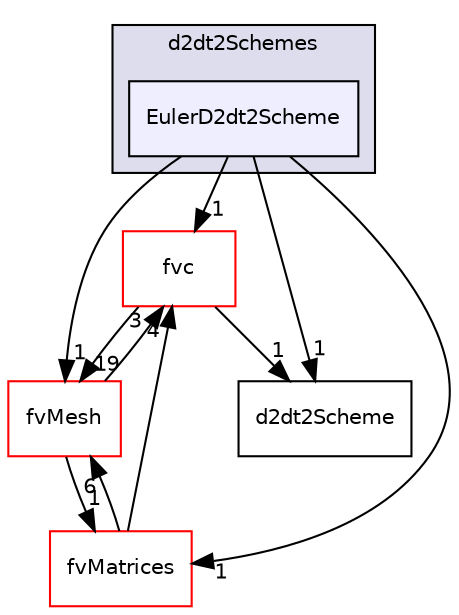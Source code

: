 digraph "src/finiteVolume/finiteVolume/d2dt2Schemes/EulerD2dt2Scheme" {
  bgcolor=transparent;
  compound=true
  node [ fontsize="10", fontname="Helvetica"];
  edge [ labelfontsize="10", labelfontname="Helvetica"];
  subgraph clusterdir_adc25defcf392e8d3a8e074b114e044e {
    graph [ bgcolor="#ddddee", pencolor="black", label="d2dt2Schemes" fontname="Helvetica", fontsize="10", URL="dir_adc25defcf392e8d3a8e074b114e044e.html"]
  dir_c7b9dcdaa05801424390286b2232e9d9 [shape=box, label="EulerD2dt2Scheme", style="filled", fillcolor="#eeeeff", pencolor="black", URL="dir_c7b9dcdaa05801424390286b2232e9d9.html"];
  }
  dir_f4030f3362933683136e1dae328f10c0 [shape=box label="fvc" color="red" URL="dir_f4030f3362933683136e1dae328f10c0.html"];
  dir_c382fa095c9c33d8673c0dd60aaef275 [shape=box label="fvMesh" color="red" URL="dir_c382fa095c9c33d8673c0dd60aaef275.html"];
  dir_566e44ee4378c14f6df0992d28404359 [shape=box label="d2dt2Scheme" URL="dir_566e44ee4378c14f6df0992d28404359.html"];
  dir_5d57e3901430bcc99a7ddac11a899224 [shape=box label="fvMatrices" color="red" URL="dir_5d57e3901430bcc99a7ddac11a899224.html"];
  dir_f4030f3362933683136e1dae328f10c0->dir_c382fa095c9c33d8673c0dd60aaef275 [headlabel="19", labeldistance=1.5 headhref="dir_001055_001106.html"];
  dir_f4030f3362933683136e1dae328f10c0->dir_566e44ee4378c14f6df0992d28404359 [headlabel="1", labeldistance=1.5 headhref="dir_001055_001037.html"];
  dir_c7b9dcdaa05801424390286b2232e9d9->dir_f4030f3362933683136e1dae328f10c0 [headlabel="1", labeldistance=1.5 headhref="dir_001038_001055.html"];
  dir_c7b9dcdaa05801424390286b2232e9d9->dir_c382fa095c9c33d8673c0dd60aaef275 [headlabel="1", labeldistance=1.5 headhref="dir_001038_001106.html"];
  dir_c7b9dcdaa05801424390286b2232e9d9->dir_566e44ee4378c14f6df0992d28404359 [headlabel="1", labeldistance=1.5 headhref="dir_001038_001037.html"];
  dir_c7b9dcdaa05801424390286b2232e9d9->dir_5d57e3901430bcc99a7ddac11a899224 [headlabel="1", labeldistance=1.5 headhref="dir_001038_001094.html"];
  dir_c382fa095c9c33d8673c0dd60aaef275->dir_f4030f3362933683136e1dae328f10c0 [headlabel="3", labeldistance=1.5 headhref="dir_001106_001055.html"];
  dir_c382fa095c9c33d8673c0dd60aaef275->dir_5d57e3901430bcc99a7ddac11a899224 [headlabel="1", labeldistance=1.5 headhref="dir_001106_001094.html"];
  dir_5d57e3901430bcc99a7ddac11a899224->dir_f4030f3362933683136e1dae328f10c0 [headlabel="4", labeldistance=1.5 headhref="dir_001094_001055.html"];
  dir_5d57e3901430bcc99a7ddac11a899224->dir_c382fa095c9c33d8673c0dd60aaef275 [headlabel="6", labeldistance=1.5 headhref="dir_001094_001106.html"];
}
